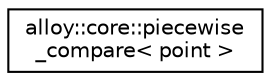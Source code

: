 digraph "Graphical Class Hierarchy"
{
  edge [fontname="Helvetica",fontsize="10",labelfontname="Helvetica",labelfontsize="10"];
  node [fontname="Helvetica",fontsize="10",shape=record];
  rankdir="LR";
  Node1 [label="alloy::core::piecewise\l_compare\< point \>",height=0.2,width=0.4,color="black", fillcolor="white", style="filled",URL="$db/d2c/structalloy_1_1core_1_1piecewise__compare_3_01point_01_4.html"];
}

